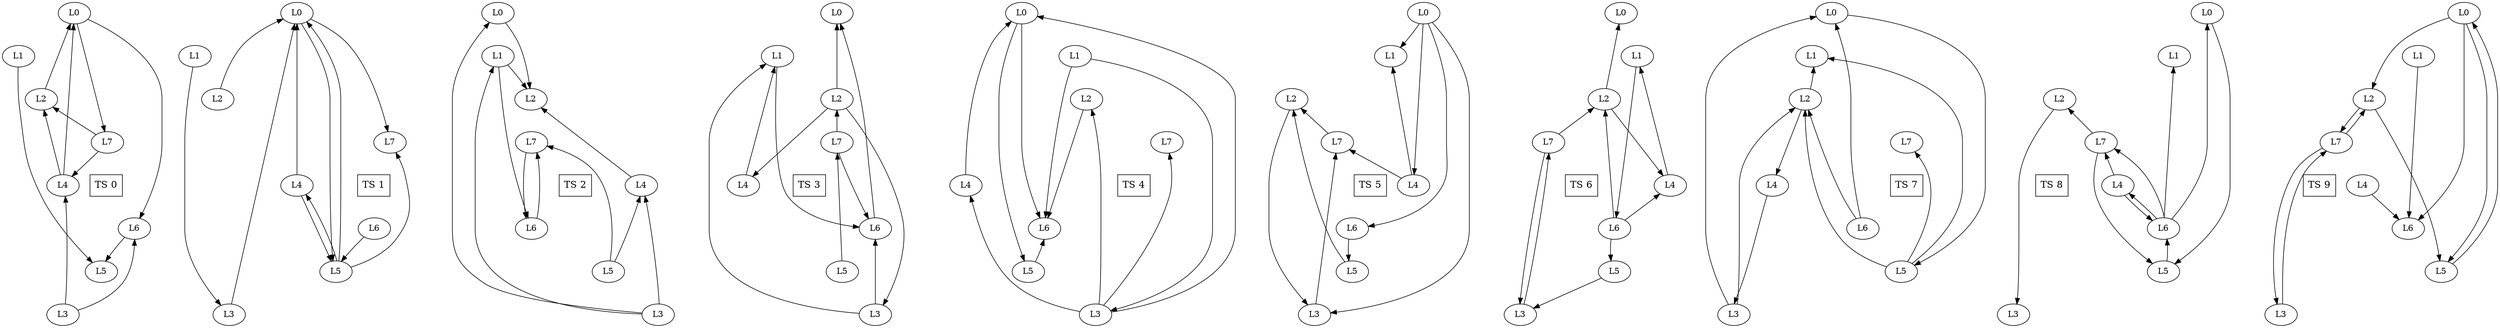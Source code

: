 digraph G { 

rank=same;
ranksep=equally;
nodesep=equally;

// TS = 0
0.0[label=L0];
1.0[label=L1];
2.0[label=L2];
3.0[label=L3];
4.0[label=L4];
5.0[label=L5];
6.0[label=L6];
7.0[label=L7];
8.0[shape=box,fontsize=16,label="TS 0"];
0.0 -> 1.0[style="invis"];
1.0 -> 2.0[style="invis"];
2.0 -> 3.0[style="invis"];
3.0 -> 4.0[style="invis"];
4.0 -> 5.0[style="invis"];
5.0 -> 6.0[style="invis"];
6.0 -> 7.0[style="invis"];
7.0 -> 8.0[style="invis"];
0.0 -> 6.0
0.0 -> 7.0
1.0 -> 5.0
2.0 -> 0.0
3.0 -> 4.0
3.0 -> 6.0
4.0 -> 0.0
4.0 -> 2.0
6.0 -> 5.0
7.0 -> 2.0
7.0 -> 4.0

// TS = 1
0.1[label=L0];
1.1[label=L1];
2.1[label=L2];
3.1[label=L3];
4.1[label=L4];
5.1[label=L5];
6.1[label=L6];
7.1[label=L7];
8.1[shape=box,fontsize=16,label="TS 1"];
0.1 -> 1.1[style="invis"];
1.1 -> 2.1[style="invis"];
2.1 -> 3.1[style="invis"];
3.1 -> 4.1[style="invis"];
4.1 -> 5.1[style="invis"];
5.1 -> 6.1[style="invis"];
6.1 -> 7.1[style="invis"];
7.1 -> 8.1[style="invis"];
0.1 -> 5.1
0.1 -> 7.1
1.1 -> 3.1
2.1 -> 0.1
3.1 -> 0.1
4.1 -> 0.1
4.1 -> 5.1
5.1 -> 0.1
5.1 -> 4.1
5.1 -> 7.1
6.1 -> 5.1

// TS = 2
0.2[label=L0];
1.2[label=L1];
2.2[label=L2];
3.2[label=L3];
4.2[label=L4];
5.2[label=L5];
6.2[label=L6];
7.2[label=L7];
8.2[shape=box,fontsize=16,label="TS 2"];
0.2 -> 1.2[style="invis"];
1.2 -> 2.2[style="invis"];
2.2 -> 3.2[style="invis"];
3.2 -> 4.2[style="invis"];
4.2 -> 5.2[style="invis"];
5.2 -> 6.2[style="invis"];
6.2 -> 7.2[style="invis"];
7.2 -> 8.2[style="invis"];
0.2 -> 2.2
1.2 -> 2.2
1.2 -> 6.2
3.2 -> 0.2
3.2 -> 1.2
3.2 -> 4.2
4.2 -> 2.2
5.2 -> 4.2
5.2 -> 7.2
6.2 -> 7.2
7.2 -> 6.2

// TS = 3
0.3[label=L0];
1.3[label=L1];
2.3[label=L2];
3.3[label=L3];
4.3[label=L4];
5.3[label=L5];
6.3[label=L6];
7.3[label=L7];
8.3[shape=box,fontsize=16,label="TS 3"];
0.3 -> 1.3[style="invis"];
1.3 -> 2.3[style="invis"];
2.3 -> 3.3[style="invis"];
3.3 -> 4.3[style="invis"];
4.3 -> 5.3[style="invis"];
5.3 -> 6.3[style="invis"];
6.3 -> 7.3[style="invis"];
7.3 -> 8.3[style="invis"];
1.3 -> 6.3
2.3 -> 0.3
2.3 -> 3.3
2.3 -> 4.3
3.3 -> 1.3
3.3 -> 6.3
4.3 -> 1.3
5.3 -> 7.3
6.3 -> 0.3
7.3 -> 2.3
7.3 -> 6.3

// TS = 4
0.4[label=L0];
1.4[label=L1];
2.4[label=L2];
3.4[label=L3];
4.4[label=L4];
5.4[label=L5];
6.4[label=L6];
7.4[label=L7];
8.4[shape=box,fontsize=16,label="TS 4"];
0.4 -> 1.4[style="invis"];
1.4 -> 2.4[style="invis"];
2.4 -> 3.4[style="invis"];
3.4 -> 4.4[style="invis"];
4.4 -> 5.4[style="invis"];
5.4 -> 6.4[style="invis"];
6.4 -> 7.4[style="invis"];
7.4 -> 8.4[style="invis"];
0.4 -> 5.4
0.4 -> 6.4
1.4 -> 3.4
1.4 -> 6.4
2.4 -> 6.4
3.4 -> 0.4
3.4 -> 2.4
3.4 -> 4.4
3.4 -> 7.4
4.4 -> 0.4
5.4 -> 6.4

// TS = 5
0.5[label=L0];
1.5[label=L1];
2.5[label=L2];
3.5[label=L3];
4.5[label=L4];
5.5[label=L5];
6.5[label=L6];
7.5[label=L7];
8.5[shape=box,fontsize=16,label="TS 5"];
0.5 -> 1.5[style="invis"];
1.5 -> 2.5[style="invis"];
2.5 -> 3.5[style="invis"];
3.5 -> 4.5[style="invis"];
4.5 -> 5.5[style="invis"];
5.5 -> 6.5[style="invis"];
6.5 -> 7.5[style="invis"];
7.5 -> 8.5[style="invis"];
0.5 -> 1.5
0.5 -> 3.5
0.5 -> 4.5
0.5 -> 6.5
2.5 -> 3.5
3.5 -> 7.5
4.5 -> 1.5
4.5 -> 7.5
5.5 -> 2.5
6.5 -> 5.5
7.5 -> 2.5

// TS = 6
0.6[label=L0];
1.6[label=L1];
2.6[label=L2];
3.6[label=L3];
4.6[label=L4];
5.6[label=L5];
6.6[label=L6];
7.6[label=L7];
8.6[shape=box,fontsize=16,label="TS 6"];
0.6 -> 1.6[style="invis"];
1.6 -> 2.6[style="invis"];
2.6 -> 3.6[style="invis"];
3.6 -> 4.6[style="invis"];
4.6 -> 5.6[style="invis"];
5.6 -> 6.6[style="invis"];
6.6 -> 7.6[style="invis"];
7.6 -> 8.6[style="invis"];
1.6 -> 6.6
2.6 -> 0.6
2.6 -> 4.6
3.6 -> 7.6
4.6 -> 1.6
5.6 -> 3.6
6.6 -> 2.6
6.6 -> 4.6
6.6 -> 5.6
7.6 -> 2.6
7.6 -> 3.6

// TS = 7
0.7[label=L0];
1.7[label=L1];
2.7[label=L2];
3.7[label=L3];
4.7[label=L4];
5.7[label=L5];
6.7[label=L6];
7.7[label=L7];
8.7[shape=box,fontsize=16,label="TS 7"];
0.7 -> 1.7[style="invis"];
1.7 -> 2.7[style="invis"];
2.7 -> 3.7[style="invis"];
3.7 -> 4.7[style="invis"];
4.7 -> 5.7[style="invis"];
5.7 -> 6.7[style="invis"];
6.7 -> 7.7[style="invis"];
7.7 -> 8.7[style="invis"];
0.7 -> 5.7
2.7 -> 1.7
2.7 -> 4.7
3.7 -> 0.7
3.7 -> 2.7
4.7 -> 3.7
5.7 -> 1.7
5.7 -> 2.7
5.7 -> 7.7
6.7 -> 0.7
6.7 -> 2.7

// TS = 8
0.8[label=L0];
1.8[label=L1];
2.8[label=L2];
3.8[label=L3];
4.8[label=L4];
5.8[label=L5];
6.8[label=L6];
7.8[label=L7];
8.8[shape=box,fontsize=16,label="TS 8"];
0.8 -> 1.8[style="invis"];
1.8 -> 2.8[style="invis"];
2.8 -> 3.8[style="invis"];
3.8 -> 4.8[style="invis"];
4.8 -> 5.8[style="invis"];
5.8 -> 6.8[style="invis"];
6.8 -> 7.8[style="invis"];
7.8 -> 8.8[style="invis"];
0.8 -> 5.8
2.8 -> 3.8
4.8 -> 6.8
4.8 -> 7.8
5.8 -> 6.8
6.8 -> 0.8
6.8 -> 1.8
6.8 -> 4.8
6.8 -> 7.8
7.8 -> 2.8
7.8 -> 5.8

// TS = 9
0.9[label=L0];
1.9[label=L1];
2.9[label=L2];
3.9[label=L3];
4.9[label=L4];
5.9[label=L5];
6.9[label=L6];
7.9[label=L7];
8.9[shape=box,fontsize=16,label="TS 9"];
0.9 -> 1.9[style="invis"];
1.9 -> 2.9[style="invis"];
2.9 -> 3.9[style="invis"];
3.9 -> 4.9[style="invis"];
4.9 -> 5.9[style="invis"];
5.9 -> 6.9[style="invis"];
6.9 -> 7.9[style="invis"];
7.9 -> 8.9[style="invis"];
0.9 -> 2.9
0.9 -> 5.9
0.9 -> 6.9
1.9 -> 6.9
2.9 -> 5.9
2.9 -> 7.9
3.9 -> 7.9
4.9 -> 6.9
5.9 -> 0.9
7.9 -> 2.9
7.9 -> 3.9


// Ranks
{ rank = same; 0.0; 0.1; 0.2; 0.3; 0.4; 0.5; 0.6; 0.7; 0.8; 0.9;}
{ rank = same; 1.0; 1.1; 1.2; 1.3; 1.4; 1.5; 1.6; 1.7; 1.8; 1.9;}
{ rank = same; 2.0; 2.1; 2.2; 2.3; 2.4; 2.5; 2.6; 2.7; 2.8; 2.9;}
{ rank = same; 3.0; 3.1; 3.2; 3.3; 3.4; 3.5; 3.6; 3.7; 3.8; 3.9;}
{ rank = same; 4.0; 4.1; 4.2; 4.3; 4.4; 4.5; 4.6; 4.7; 4.8; 4.9;}
{ rank = same; 5.0; 5.1; 5.2; 5.3; 5.4; 5.5; 5.6; 5.7; 5.8; 5.9;}
{ rank = same; 6.0; 6.1; 6.2; 6.3; 6.4; 6.5; 6.6; 6.7; 6.8; 6.9;}
{ rank = same; 7.0; 7.1; 7.2; 7.3; 7.4; 7.5; 7.6; 7.7; 7.8; 7.9;}
 
}